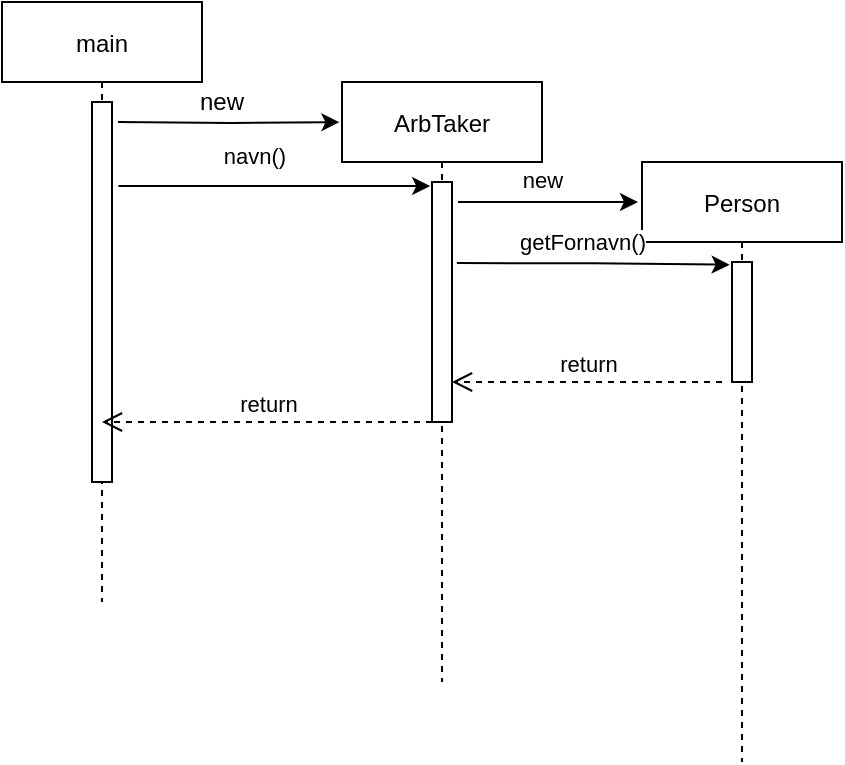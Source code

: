 <mxfile version="15.7.3" type="device"><diagram id="kgpKYQtTHZ0yAKxKKP6v" name="Page-1"><mxGraphModel dx="1022" dy="531" grid="1" gridSize="10" guides="1" tooltips="1" connect="1" arrows="1" fold="1" page="1" pageScale="1" pageWidth="850" pageHeight="1100" math="0" shadow="0"><root><mxCell id="0"/><mxCell id="1" parent="0"/><mxCell id="3nuBFxr9cyL0pnOWT2aG-1" value="main" style="shape=umlLifeline;perimeter=lifelinePerimeter;container=1;collapsible=0;recursiveResize=0;rounded=0;shadow=0;strokeWidth=1;" parent="1" vertex="1"><mxGeometry x="120" y="70" width="100" height="300" as="geometry"/></mxCell><mxCell id="3nuBFxr9cyL0pnOWT2aG-2" value="" style="points=[];perimeter=orthogonalPerimeter;rounded=0;shadow=0;strokeWidth=1;" parent="3nuBFxr9cyL0pnOWT2aG-1" vertex="1"><mxGeometry x="45" y="50" width="10" height="190" as="geometry"/></mxCell><mxCell id="3nuBFxr9cyL0pnOWT2aG-5" value="ArbTaker" style="shape=umlLifeline;perimeter=lifelinePerimeter;container=1;collapsible=0;recursiveResize=0;rounded=0;shadow=0;strokeWidth=1;" parent="1" vertex="1"><mxGeometry x="290" y="110" width="100" height="300" as="geometry"/></mxCell><mxCell id="3nuBFxr9cyL0pnOWT2aG-6" value="" style="points=[];perimeter=orthogonalPerimeter;rounded=0;shadow=0;strokeWidth=1;" parent="3nuBFxr9cyL0pnOWT2aG-5" vertex="1"><mxGeometry x="45" y="50" width="10" height="120" as="geometry"/></mxCell><mxCell id="ABchN421LmPuxq2B9S6Q-17" value="return" style="html=1;verticalAlign=bottom;endArrow=open;dashed=1;endSize=8;" parent="3nuBFxr9cyL0pnOWT2aG-5" edge="1"><mxGeometry relative="1" as="geometry"><mxPoint x="190" y="150" as="sourcePoint"/><mxPoint x="55" y="150" as="targetPoint"/></mxGeometry></mxCell><mxCell id="ABchN421LmPuxq2B9S6Q-4" value="new" style="text;html=1;strokeColor=none;fillColor=none;align=center;verticalAlign=middle;whiteSpace=wrap;rounded=0;" parent="1" vertex="1"><mxGeometry x="210" y="110" width="40" height="20" as="geometry"/></mxCell><mxCell id="ABchN421LmPuxq2B9S6Q-5" style="edgeStyle=orthogonalEdgeStyle;rounded=0;orthogonalLoop=1;jettySize=auto;html=1;entryX=-0.013;entryY=0.067;entryDx=0;entryDy=0;entryPerimeter=0;" parent="1" target="3nuBFxr9cyL0pnOWT2aG-5" edge="1"><mxGeometry relative="1" as="geometry"><mxPoint x="178" y="130" as="sourcePoint"/></mxGeometry></mxCell><mxCell id="ABchN421LmPuxq2B9S6Q-6" style="edgeStyle=orthogonalEdgeStyle;rounded=0;orthogonalLoop=1;jettySize=auto;html=1;entryX=-0.092;entryY=0.017;entryDx=0;entryDy=0;entryPerimeter=0;exitX=1.322;exitY=0.221;exitDx=0;exitDy=0;exitPerimeter=0;" parent="1" source="3nuBFxr9cyL0pnOWT2aG-2" target="3nuBFxr9cyL0pnOWT2aG-6" edge="1"><mxGeometry relative="1" as="geometry"/></mxCell><mxCell id="ABchN421LmPuxq2B9S6Q-7" value="navn()" style="edgeLabel;html=1;align=center;verticalAlign=middle;resizable=0;points=[];" parent="ABchN421LmPuxq2B9S6Q-6" vertex="1" connectable="0"><mxGeometry x="-0.131" y="-2" relative="1" as="geometry"><mxPoint y="-17" as="offset"/></mxGeometry></mxCell><mxCell id="ABchN421LmPuxq2B9S6Q-8" value="Person" style="shape=umlLifeline;perimeter=lifelinePerimeter;container=1;collapsible=0;recursiveResize=0;rounded=0;shadow=0;strokeWidth=1;" parent="1" vertex="1"><mxGeometry x="440" y="150" width="100" height="300" as="geometry"/></mxCell><mxCell id="ABchN421LmPuxq2B9S6Q-9" value="" style="points=[];perimeter=orthogonalPerimeter;rounded=0;shadow=0;strokeWidth=1;" parent="ABchN421LmPuxq2B9S6Q-8" vertex="1"><mxGeometry x="45" y="50" width="10" height="60" as="geometry"/></mxCell><mxCell id="ABchN421LmPuxq2B9S6Q-10" style="edgeStyle=orthogonalEdgeStyle;rounded=0;orthogonalLoop=1;jettySize=auto;html=1;" parent="1" edge="1"><mxGeometry relative="1" as="geometry"><mxPoint x="348" y="170" as="sourcePoint"/><mxPoint x="438" y="170" as="targetPoint"/></mxGeometry></mxCell><mxCell id="ABchN421LmPuxq2B9S6Q-11" value="new" style="edgeLabel;html=1;align=center;verticalAlign=middle;resizable=0;points=[];" parent="ABchN421LmPuxq2B9S6Q-10" vertex="1" connectable="0"><mxGeometry x="-0.234" y="-1" relative="1" as="geometry"><mxPoint x="7" y="-12" as="offset"/></mxGeometry></mxCell><mxCell id="ABchN421LmPuxq2B9S6Q-13" style="edgeStyle=orthogonalEdgeStyle;rounded=0;orthogonalLoop=1;jettySize=auto;html=1;entryX=-0.119;entryY=0.023;entryDx=0;entryDy=0;entryPerimeter=0;exitX=1.243;exitY=0.338;exitDx=0;exitDy=0;exitPerimeter=0;" parent="1" source="3nuBFxr9cyL0pnOWT2aG-6" target="ABchN421LmPuxq2B9S6Q-9" edge="1"><mxGeometry relative="1" as="geometry"/></mxCell><mxCell id="ABchN421LmPuxq2B9S6Q-14" value="getFornavn()" style="edgeLabel;html=1;align=center;verticalAlign=middle;resizable=0;points=[];" parent="1" vertex="1" connectable="0"><mxGeometry x="409.996" y="189.996" as="geometry"/></mxCell><mxCell id="ABchN421LmPuxq2B9S6Q-18" value="return" style="html=1;verticalAlign=bottom;endArrow=open;dashed=1;endSize=8;" parent="1" target="3nuBFxr9cyL0pnOWT2aG-1" edge="1"><mxGeometry relative="1" as="geometry"><mxPoint x="335" y="280" as="sourcePoint"/><mxPoint x="190" y="278" as="targetPoint"/></mxGeometry></mxCell></root></mxGraphModel></diagram></mxfile>
